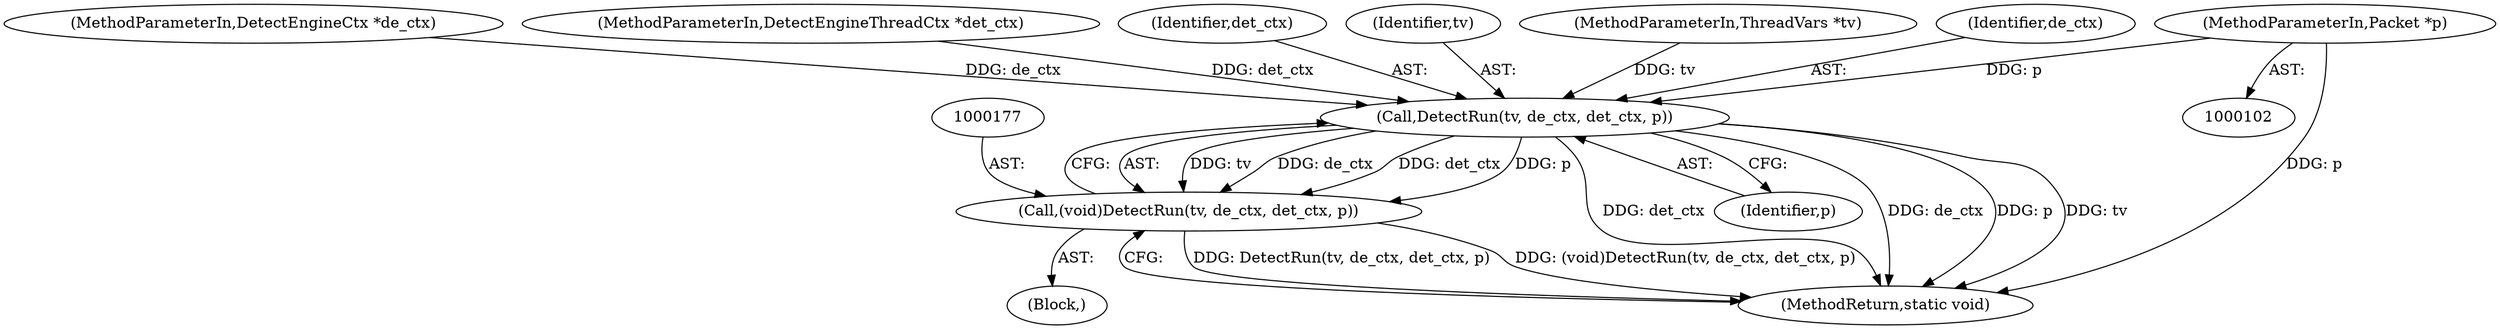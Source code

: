 digraph "0_suricata_e1ef57c848bbe4e567d5d4b66d346a742e3f77a1@pointer" {
"1000106" [label="(MethodParameterIn,Packet *p)"];
"1000178" [label="(Call,DetectRun(tv, de_ctx, det_ctx, p))"];
"1000176" [label="(Call,(void)DetectRun(tv, de_ctx, det_ctx, p))"];
"1000104" [label="(MethodParameterIn,DetectEngineCtx *de_ctx)"];
"1000178" [label="(Call,DetectRun(tv, de_ctx, det_ctx, p))"];
"1000106" [label="(MethodParameterIn,Packet *p)"];
"1000183" [label="(MethodReturn,static void)"];
"1000176" [label="(Call,(void)DetectRun(tv, de_ctx, det_ctx, p))"];
"1000105" [label="(MethodParameterIn,DetectEngineThreadCtx *det_ctx)"];
"1000182" [label="(Identifier,p)"];
"1000181" [label="(Identifier,det_ctx)"];
"1000179" [label="(Identifier,tv)"];
"1000103" [label="(MethodParameterIn,ThreadVars *tv)"];
"1000180" [label="(Identifier,de_ctx)"];
"1000107" [label="(Block,)"];
"1000106" -> "1000102"  [label="AST: "];
"1000106" -> "1000183"  [label="DDG: p"];
"1000106" -> "1000178"  [label="DDG: p"];
"1000178" -> "1000176"  [label="AST: "];
"1000178" -> "1000182"  [label="CFG: "];
"1000179" -> "1000178"  [label="AST: "];
"1000180" -> "1000178"  [label="AST: "];
"1000181" -> "1000178"  [label="AST: "];
"1000182" -> "1000178"  [label="AST: "];
"1000176" -> "1000178"  [label="CFG: "];
"1000178" -> "1000183"  [label="DDG: det_ctx"];
"1000178" -> "1000183"  [label="DDG: de_ctx"];
"1000178" -> "1000183"  [label="DDG: p"];
"1000178" -> "1000183"  [label="DDG: tv"];
"1000178" -> "1000176"  [label="DDG: tv"];
"1000178" -> "1000176"  [label="DDG: de_ctx"];
"1000178" -> "1000176"  [label="DDG: det_ctx"];
"1000178" -> "1000176"  [label="DDG: p"];
"1000103" -> "1000178"  [label="DDG: tv"];
"1000104" -> "1000178"  [label="DDG: de_ctx"];
"1000105" -> "1000178"  [label="DDG: det_ctx"];
"1000176" -> "1000107"  [label="AST: "];
"1000177" -> "1000176"  [label="AST: "];
"1000183" -> "1000176"  [label="CFG: "];
"1000176" -> "1000183"  [label="DDG: DetectRun(tv, de_ctx, det_ctx, p)"];
"1000176" -> "1000183"  [label="DDG: (void)DetectRun(tv, de_ctx, det_ctx, p)"];
}
